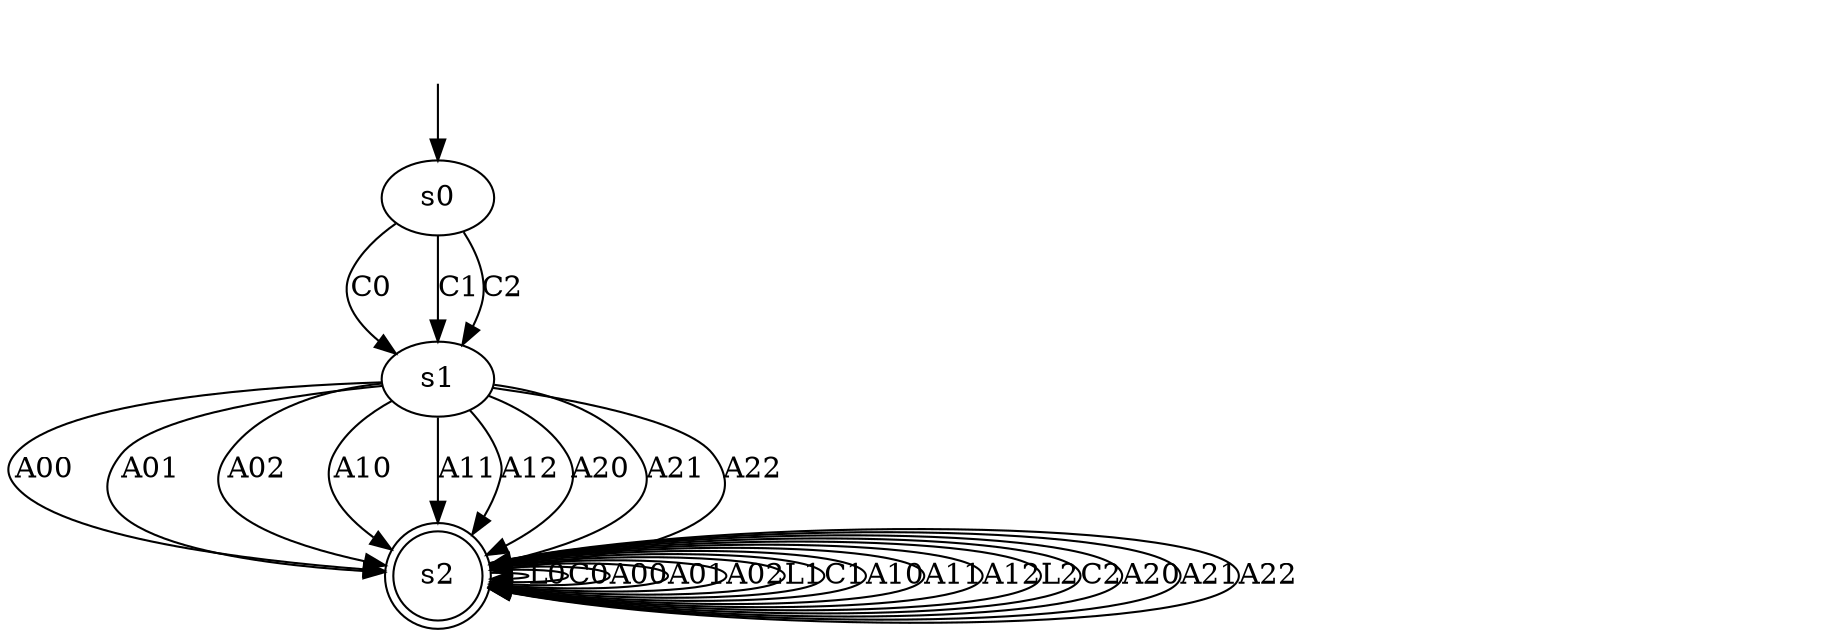 digraph "data/our_models/magento_3_3_b1" {
s0 [label=s0];
s1 [label=s1];
s2 [label=s2, shape=doublecircle];
s0 -> s1  [label=C0];
s0 -> s1  [label=C1];
s0 -> s1  [label=C2];
s1 -> s2  [label=A00];
s1 -> s2  [label=A01];
s1 -> s2  [label=A02];
s1 -> s2  [label=A10];
s1 -> s2  [label=A11];
s1 -> s2  [label=A12];
s1 -> s2  [label=A20];
s1 -> s2  [label=A21];
s1 -> s2  [label=A22];
s2 -> s2  [label=L0];
s2 -> s2  [label=C0];
s2 -> s2  [label=A00];
s2 -> s2  [label=A01];
s2 -> s2  [label=A02];
s2 -> s2  [label=L1];
s2 -> s2  [label=C1];
s2 -> s2  [label=A10];
s2 -> s2  [label=A11];
s2 -> s2  [label=A12];
s2 -> s2  [label=L2];
s2 -> s2  [label=C2];
s2 -> s2  [label=A20];
s2 -> s2  [label=A21];
s2 -> s2  [label=A22];
__start0 [label="", shape=none];
__start0 -> s0  [label=""];
}
